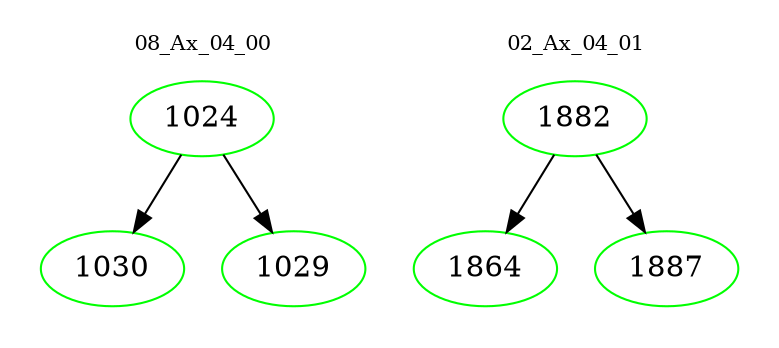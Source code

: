 digraph{
subgraph cluster_0 {
color = white
label = "08_Ax_04_00";
fontsize=10;
T0_1024 [label="1024", color="green"]
T0_1024 -> T0_1030 [color="black"]
T0_1030 [label="1030", color="green"]
T0_1024 -> T0_1029 [color="black"]
T0_1029 [label="1029", color="green"]
}
subgraph cluster_1 {
color = white
label = "02_Ax_04_01";
fontsize=10;
T1_1882 [label="1882", color="green"]
T1_1882 -> T1_1864 [color="black"]
T1_1864 [label="1864", color="green"]
T1_1882 -> T1_1887 [color="black"]
T1_1887 [label="1887", color="green"]
}
}
